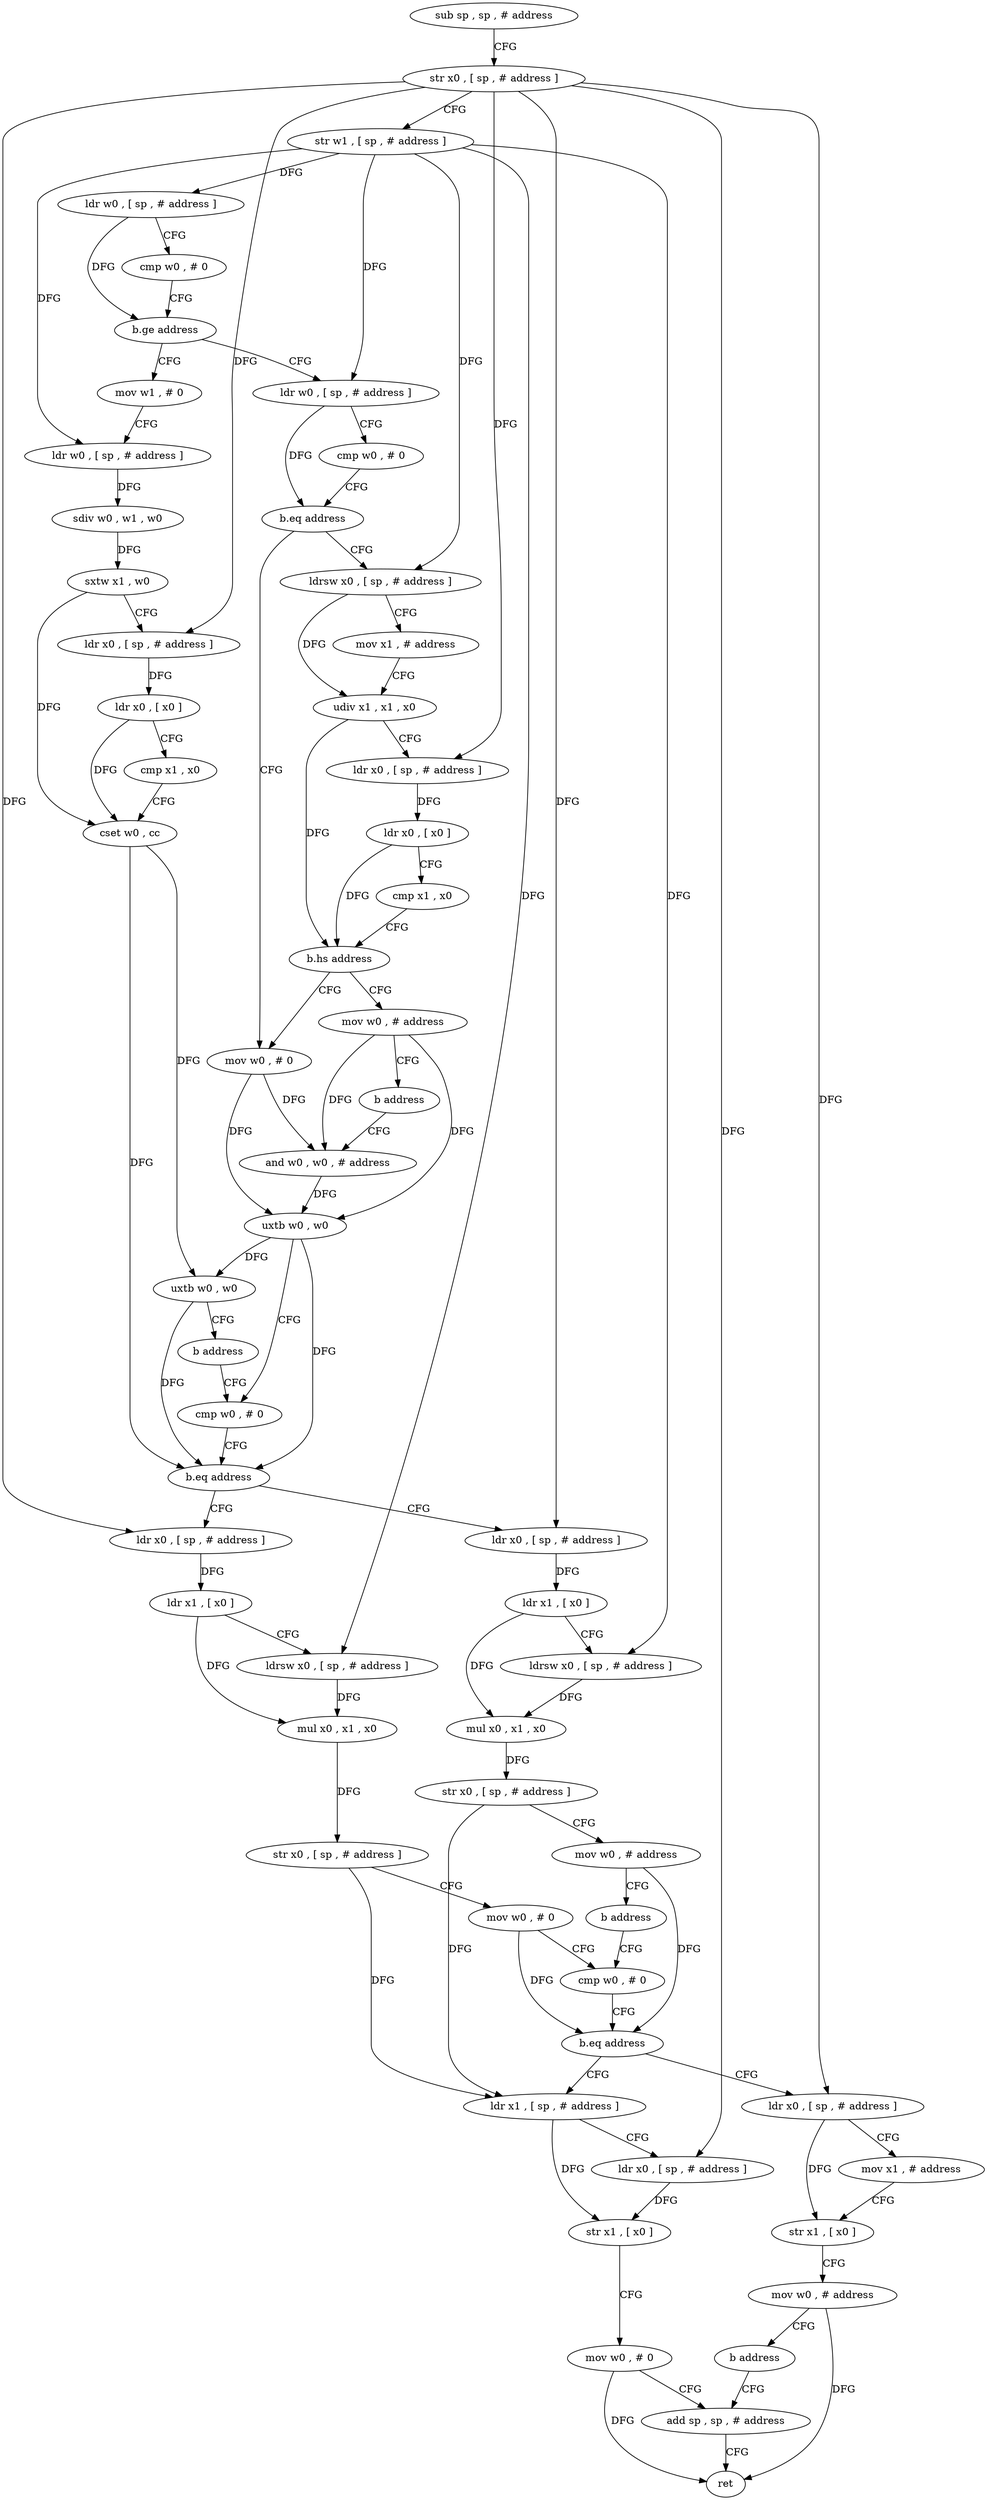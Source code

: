 digraph "func" {
"4491788" [label = "sub sp , sp , # address" ]
"4491792" [label = "str x0 , [ sp , # address ]" ]
"4491796" [label = "str w1 , [ sp , # address ]" ]
"4491800" [label = "ldr w0 , [ sp , # address ]" ]
"4491804" [label = "cmp w0 , # 0" ]
"4491808" [label = "b.ge address" ]
"4491852" [label = "ldr w0 , [ sp , # address ]" ]
"4491812" [label = "mov w1 , # 0" ]
"4491856" [label = "cmp w0 , # 0" ]
"4491860" [label = "b.eq address" ]
"4491900" [label = "mov w0 , # 0" ]
"4491864" [label = "ldrsw x0 , [ sp , # address ]" ]
"4491816" [label = "ldr w0 , [ sp , # address ]" ]
"4491820" [label = "sdiv w0 , w1 , w0" ]
"4491824" [label = "sxtw x1 , w0" ]
"4491828" [label = "ldr x0 , [ sp , # address ]" ]
"4491832" [label = "ldr x0 , [ x0 ]" ]
"4491836" [label = "cmp x1 , x0" ]
"4491840" [label = "cset w0 , cc" ]
"4491844" [label = "uxtb w0 , w0" ]
"4491848" [label = "b address" ]
"4491912" [label = "cmp w0 , # 0" ]
"4491904" [label = "and w0 , w0 , # address" ]
"4491868" [label = "mov x1 , # address" ]
"4491872" [label = "udiv x1 , x1 , x0" ]
"4491876" [label = "ldr x0 , [ sp , # address ]" ]
"4491880" [label = "ldr x0 , [ x0 ]" ]
"4491884" [label = "cmp x1 , x0" ]
"4491888" [label = "b.hs address" ]
"4491892" [label = "mov w0 , # address" ]
"4491916" [label = "b.eq address" ]
"4491948" [label = "ldr x0 , [ sp , # address ]" ]
"4491920" [label = "ldr x0 , [ sp , # address ]" ]
"4491952" [label = "ldr x1 , [ x0 ]" ]
"4491956" [label = "ldrsw x0 , [ sp , # address ]" ]
"4491960" [label = "mul x0 , x1 , x0" ]
"4491964" [label = "str x0 , [ sp , # address ]" ]
"4491968" [label = "mov w0 , # 0" ]
"4491972" [label = "cmp w0 , # 0" ]
"4491924" [label = "ldr x1 , [ x0 ]" ]
"4491928" [label = "ldrsw x0 , [ sp , # address ]" ]
"4491932" [label = "mul x0 , x1 , x0" ]
"4491936" [label = "str x0 , [ sp , # address ]" ]
"4491940" [label = "mov w0 , # address" ]
"4491944" [label = "b address" ]
"4491896" [label = "b address" ]
"4492000" [label = "ldr x1 , [ sp , # address ]" ]
"4492004" [label = "ldr x0 , [ sp , # address ]" ]
"4492008" [label = "str x1 , [ x0 ]" ]
"4492012" [label = "mov w0 , # 0" ]
"4492016" [label = "add sp , sp , # address" ]
"4491980" [label = "ldr x0 , [ sp , # address ]" ]
"4491984" [label = "mov x1 , # address" ]
"4491988" [label = "str x1 , [ x0 ]" ]
"4491992" [label = "mov w0 , # address" ]
"4491996" [label = "b address" ]
"4491976" [label = "b.eq address" ]
"4491908" [label = "uxtb w0 , w0" ]
"4492020" [label = "ret" ]
"4491788" -> "4491792" [ label = "CFG" ]
"4491792" -> "4491796" [ label = "CFG" ]
"4491792" -> "4491828" [ label = "DFG" ]
"4491792" -> "4491876" [ label = "DFG" ]
"4491792" -> "4491948" [ label = "DFG" ]
"4491792" -> "4491920" [ label = "DFG" ]
"4491792" -> "4492004" [ label = "DFG" ]
"4491792" -> "4491980" [ label = "DFG" ]
"4491796" -> "4491800" [ label = "DFG" ]
"4491796" -> "4491852" [ label = "DFG" ]
"4491796" -> "4491816" [ label = "DFG" ]
"4491796" -> "4491864" [ label = "DFG" ]
"4491796" -> "4491956" [ label = "DFG" ]
"4491796" -> "4491928" [ label = "DFG" ]
"4491800" -> "4491804" [ label = "CFG" ]
"4491800" -> "4491808" [ label = "DFG" ]
"4491804" -> "4491808" [ label = "CFG" ]
"4491808" -> "4491852" [ label = "CFG" ]
"4491808" -> "4491812" [ label = "CFG" ]
"4491852" -> "4491856" [ label = "CFG" ]
"4491852" -> "4491860" [ label = "DFG" ]
"4491812" -> "4491816" [ label = "CFG" ]
"4491856" -> "4491860" [ label = "CFG" ]
"4491860" -> "4491900" [ label = "CFG" ]
"4491860" -> "4491864" [ label = "CFG" ]
"4491900" -> "4491904" [ label = "DFG" ]
"4491900" -> "4491908" [ label = "DFG" ]
"4491864" -> "4491868" [ label = "CFG" ]
"4491864" -> "4491872" [ label = "DFG" ]
"4491816" -> "4491820" [ label = "DFG" ]
"4491820" -> "4491824" [ label = "DFG" ]
"4491824" -> "4491828" [ label = "CFG" ]
"4491824" -> "4491840" [ label = "DFG" ]
"4491828" -> "4491832" [ label = "DFG" ]
"4491832" -> "4491836" [ label = "CFG" ]
"4491832" -> "4491840" [ label = "DFG" ]
"4491836" -> "4491840" [ label = "CFG" ]
"4491840" -> "4491844" [ label = "DFG" ]
"4491840" -> "4491916" [ label = "DFG" ]
"4491844" -> "4491848" [ label = "CFG" ]
"4491844" -> "4491916" [ label = "DFG" ]
"4491848" -> "4491912" [ label = "CFG" ]
"4491912" -> "4491916" [ label = "CFG" ]
"4491904" -> "4491908" [ label = "DFG" ]
"4491868" -> "4491872" [ label = "CFG" ]
"4491872" -> "4491876" [ label = "CFG" ]
"4491872" -> "4491888" [ label = "DFG" ]
"4491876" -> "4491880" [ label = "DFG" ]
"4491880" -> "4491884" [ label = "CFG" ]
"4491880" -> "4491888" [ label = "DFG" ]
"4491884" -> "4491888" [ label = "CFG" ]
"4491888" -> "4491900" [ label = "CFG" ]
"4491888" -> "4491892" [ label = "CFG" ]
"4491892" -> "4491896" [ label = "CFG" ]
"4491892" -> "4491904" [ label = "DFG" ]
"4491892" -> "4491908" [ label = "DFG" ]
"4491916" -> "4491948" [ label = "CFG" ]
"4491916" -> "4491920" [ label = "CFG" ]
"4491948" -> "4491952" [ label = "DFG" ]
"4491920" -> "4491924" [ label = "DFG" ]
"4491952" -> "4491956" [ label = "CFG" ]
"4491952" -> "4491960" [ label = "DFG" ]
"4491956" -> "4491960" [ label = "DFG" ]
"4491960" -> "4491964" [ label = "DFG" ]
"4491964" -> "4491968" [ label = "CFG" ]
"4491964" -> "4492000" [ label = "DFG" ]
"4491968" -> "4491972" [ label = "CFG" ]
"4491968" -> "4491976" [ label = "DFG" ]
"4491972" -> "4491976" [ label = "CFG" ]
"4491924" -> "4491928" [ label = "CFG" ]
"4491924" -> "4491932" [ label = "DFG" ]
"4491928" -> "4491932" [ label = "DFG" ]
"4491932" -> "4491936" [ label = "DFG" ]
"4491936" -> "4491940" [ label = "CFG" ]
"4491936" -> "4492000" [ label = "DFG" ]
"4491940" -> "4491944" [ label = "CFG" ]
"4491940" -> "4491976" [ label = "DFG" ]
"4491944" -> "4491972" [ label = "CFG" ]
"4491896" -> "4491904" [ label = "CFG" ]
"4492000" -> "4492004" [ label = "CFG" ]
"4492000" -> "4492008" [ label = "DFG" ]
"4492004" -> "4492008" [ label = "DFG" ]
"4492008" -> "4492012" [ label = "CFG" ]
"4492012" -> "4492016" [ label = "CFG" ]
"4492012" -> "4492020" [ label = "DFG" ]
"4492016" -> "4492020" [ label = "CFG" ]
"4491980" -> "4491984" [ label = "CFG" ]
"4491980" -> "4491988" [ label = "DFG" ]
"4491984" -> "4491988" [ label = "CFG" ]
"4491988" -> "4491992" [ label = "CFG" ]
"4491992" -> "4491996" [ label = "CFG" ]
"4491992" -> "4492020" [ label = "DFG" ]
"4491996" -> "4492016" [ label = "CFG" ]
"4491976" -> "4492000" [ label = "CFG" ]
"4491976" -> "4491980" [ label = "CFG" ]
"4491908" -> "4491912" [ label = "CFG" ]
"4491908" -> "4491844" [ label = "DFG" ]
"4491908" -> "4491916" [ label = "DFG" ]
}
